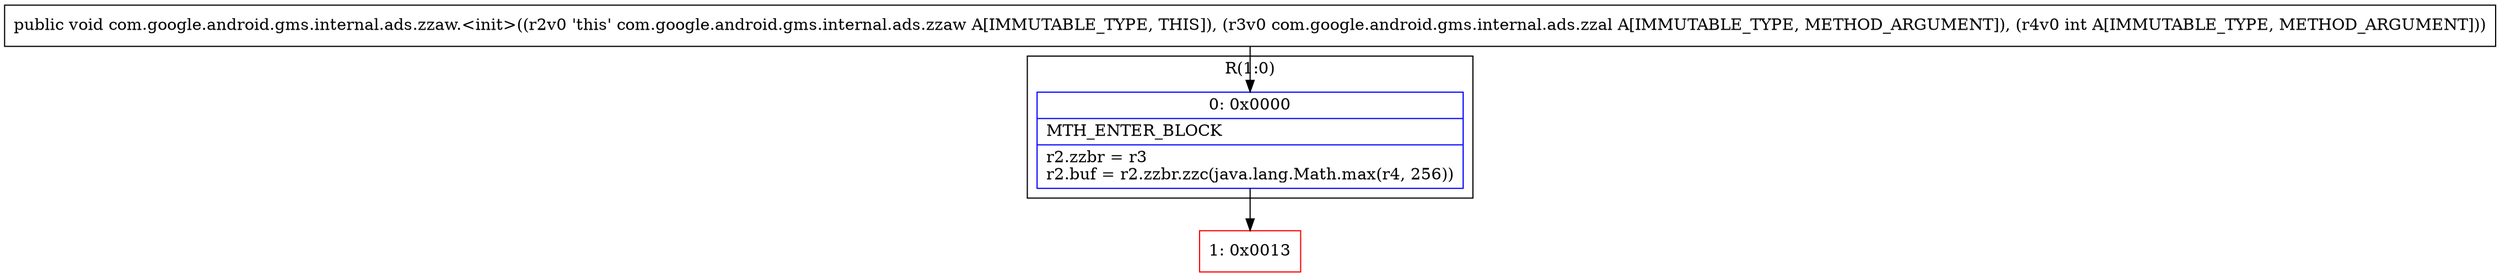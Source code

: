 digraph "CFG forcom.google.android.gms.internal.ads.zzaw.\<init\>(Lcom\/google\/android\/gms\/internal\/ads\/zzal;I)V" {
subgraph cluster_Region_348458767 {
label = "R(1:0)";
node [shape=record,color=blue];
Node_0 [shape=record,label="{0\:\ 0x0000|MTH_ENTER_BLOCK\l|r2.zzbr = r3\lr2.buf = r2.zzbr.zzc(java.lang.Math.max(r4, 256))\l}"];
}
Node_1 [shape=record,color=red,label="{1\:\ 0x0013}"];
MethodNode[shape=record,label="{public void com.google.android.gms.internal.ads.zzaw.\<init\>((r2v0 'this' com.google.android.gms.internal.ads.zzaw A[IMMUTABLE_TYPE, THIS]), (r3v0 com.google.android.gms.internal.ads.zzal A[IMMUTABLE_TYPE, METHOD_ARGUMENT]), (r4v0 int A[IMMUTABLE_TYPE, METHOD_ARGUMENT])) }"];
MethodNode -> Node_0;
Node_0 -> Node_1;
}

